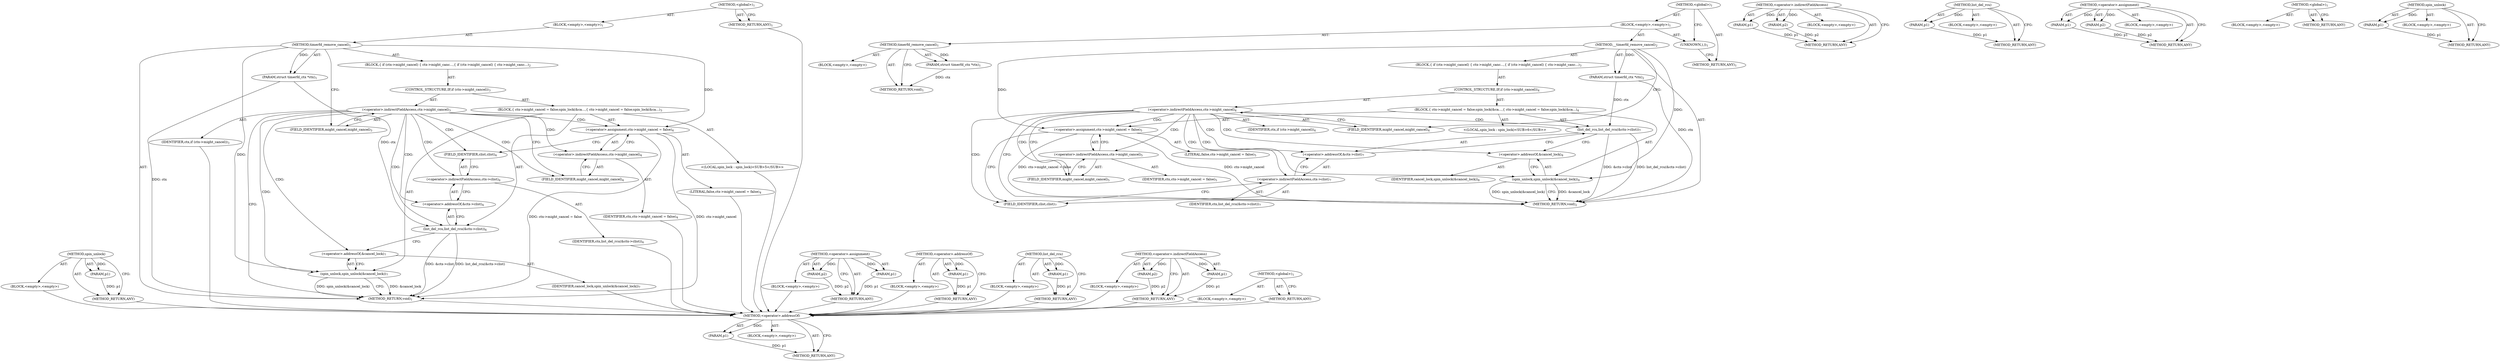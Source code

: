 digraph "spin_unlock" {
vulnerable_69 [label=<(METHOD,spin_unlock)>];
vulnerable_70 [label=<(PARAM,p1)>];
vulnerable_71 [label=<(BLOCK,&lt;empty&gt;,&lt;empty&gt;)>];
vulnerable_72 [label=<(METHOD_RETURN,ANY)>];
vulnerable_6 [label=<(METHOD,&lt;global&gt;)<SUB>1</SUB>>];
vulnerable_7 [label=<(BLOCK,&lt;empty&gt;,&lt;empty&gt;)<SUB>1</SUB>>];
vulnerable_8 [label=<(METHOD,timerfd_remove_cancel)<SUB>1</SUB>>];
vulnerable_9 [label=<(PARAM,struct timerfd_ctx *ctx)<SUB>1</SUB>>];
vulnerable_10 [label=<(BLOCK,{
 	if (ctx-&gt;might_cancel) {
 		ctx-&gt;might_canc...,{
 	if (ctx-&gt;might_cancel) {
 		ctx-&gt;might_canc...)<SUB>2</SUB>>];
vulnerable_11 [label=<(CONTROL_STRUCTURE,IF,if (ctx-&gt;might_cancel))<SUB>3</SUB>>];
vulnerable_12 [label=<(&lt;operator&gt;.indirectFieldAccess,ctx-&gt;might_cancel)<SUB>3</SUB>>];
vulnerable_13 [label=<(IDENTIFIER,ctx,if (ctx-&gt;might_cancel))<SUB>3</SUB>>];
vulnerable_14 [label=<(FIELD_IDENTIFIER,might_cancel,might_cancel)<SUB>3</SUB>>];
vulnerable_15 [label=<(BLOCK,{
 		ctx-&gt;might_cancel = false;
		spin_lock(&amp;ca...,{
 		ctx-&gt;might_cancel = false;
		spin_lock(&amp;ca...)<SUB>3</SUB>>];
vulnerable_16 [label=<(&lt;operator&gt;.assignment,ctx-&gt;might_cancel = false)<SUB>4</SUB>>];
vulnerable_17 [label=<(&lt;operator&gt;.indirectFieldAccess,ctx-&gt;might_cancel)<SUB>4</SUB>>];
vulnerable_18 [label=<(IDENTIFIER,ctx,ctx-&gt;might_cancel = false)<SUB>4</SUB>>];
vulnerable_19 [label=<(FIELD_IDENTIFIER,might_cancel,might_cancel)<SUB>4</SUB>>];
vulnerable_20 [label=<(LITERAL,false,ctx-&gt;might_cancel = false)<SUB>4</SUB>>];
vulnerable_21 [label="<(LOCAL,spin_lock : spin_lock)<SUB>5</SUB>>"];
vulnerable_22 [label=<(list_del_rcu,list_del_rcu(&amp;ctx-&gt;clist))<SUB>6</SUB>>];
vulnerable_23 [label=<(&lt;operator&gt;.addressOf,&amp;ctx-&gt;clist)<SUB>6</SUB>>];
vulnerable_24 [label=<(&lt;operator&gt;.indirectFieldAccess,ctx-&gt;clist)<SUB>6</SUB>>];
vulnerable_25 [label=<(IDENTIFIER,ctx,list_del_rcu(&amp;ctx-&gt;clist))<SUB>6</SUB>>];
vulnerable_26 [label=<(FIELD_IDENTIFIER,clist,clist)<SUB>6</SUB>>];
vulnerable_27 [label=<(spin_unlock,spin_unlock(&amp;cancel_lock))<SUB>7</SUB>>];
vulnerable_28 [label=<(&lt;operator&gt;.addressOf,&amp;cancel_lock)<SUB>7</SUB>>];
vulnerable_29 [label=<(IDENTIFIER,cancel_lock,spin_unlock(&amp;cancel_lock))<SUB>7</SUB>>];
vulnerable_30 [label=<(METHOD_RETURN,void)<SUB>1</SUB>>];
vulnerable_32 [label=<(METHOD_RETURN,ANY)<SUB>1</SUB>>];
vulnerable_56 [label=<(METHOD,&lt;operator&gt;.assignment)>];
vulnerable_57 [label=<(PARAM,p1)>];
vulnerable_58 [label=<(PARAM,p2)>];
vulnerable_59 [label=<(BLOCK,&lt;empty&gt;,&lt;empty&gt;)>];
vulnerable_60 [label=<(METHOD_RETURN,ANY)>];
vulnerable_65 [label=<(METHOD,&lt;operator&gt;.addressOf)>];
vulnerable_66 [label=<(PARAM,p1)>];
vulnerable_67 [label=<(BLOCK,&lt;empty&gt;,&lt;empty&gt;)>];
vulnerable_68 [label=<(METHOD_RETURN,ANY)>];
vulnerable_61 [label=<(METHOD,list_del_rcu)>];
vulnerable_62 [label=<(PARAM,p1)>];
vulnerable_63 [label=<(BLOCK,&lt;empty&gt;,&lt;empty&gt;)>];
vulnerable_64 [label=<(METHOD_RETURN,ANY)>];
vulnerable_51 [label=<(METHOD,&lt;operator&gt;.indirectFieldAccess)>];
vulnerable_52 [label=<(PARAM,p1)>];
vulnerable_53 [label=<(PARAM,p2)>];
vulnerable_54 [label=<(BLOCK,&lt;empty&gt;,&lt;empty&gt;)>];
vulnerable_55 [label=<(METHOD_RETURN,ANY)>];
vulnerable_45 [label=<(METHOD,&lt;global&gt;)<SUB>1</SUB>>];
vulnerable_46 [label=<(BLOCK,&lt;empty&gt;,&lt;empty&gt;)>];
vulnerable_47 [label=<(METHOD_RETURN,ANY)>];
fixed_71 [label=<(METHOD,&lt;operator&gt;.addressOf)>];
fixed_72 [label=<(PARAM,p1)>];
fixed_73 [label=<(BLOCK,&lt;empty&gt;,&lt;empty&gt;)>];
fixed_74 [label=<(METHOD_RETURN,ANY)>];
fixed_6 [label=<(METHOD,&lt;global&gt;)<SUB>1</SUB>>];
fixed_7 [label=<(BLOCK,&lt;empty&gt;,&lt;empty&gt;)<SUB>1</SUB>>];
fixed_8 [label=<(METHOD,timerfd_remove_cancel)<SUB>1</SUB>>];
fixed_9 [label=<(PARAM,struct timerfd_ctx *ctx)<SUB>1</SUB>>];
fixed_10 [label=<(BLOCK,&lt;empty&gt;,&lt;empty&gt;)>];
fixed_11 [label=<(METHOD_RETURN,void)<SUB>1</SUB>>];
fixed_13 [label=<(UNKNOWN,),))<SUB>1</SUB>>];
fixed_14 [label=<(METHOD,__timerfd_remove_cancel)<SUB>2</SUB>>];
fixed_15 [label=<(PARAM,struct timerfd_ctx *ctx)<SUB>2</SUB>>];
fixed_16 [label=<(BLOCK,{
 	if (ctx-&gt;might_cancel) {
 		ctx-&gt;might_canc...,{
 	if (ctx-&gt;might_cancel) {
 		ctx-&gt;might_canc...)<SUB>3</SUB>>];
fixed_17 [label=<(CONTROL_STRUCTURE,IF,if (ctx-&gt;might_cancel))<SUB>4</SUB>>];
fixed_18 [label=<(&lt;operator&gt;.indirectFieldAccess,ctx-&gt;might_cancel)<SUB>4</SUB>>];
fixed_19 [label=<(IDENTIFIER,ctx,if (ctx-&gt;might_cancel))<SUB>4</SUB>>];
fixed_20 [label=<(FIELD_IDENTIFIER,might_cancel,might_cancel)<SUB>4</SUB>>];
fixed_21 [label=<(BLOCK,{
 		ctx-&gt;might_cancel = false;
		spin_lock(&amp;ca...,{
 		ctx-&gt;might_cancel = false;
		spin_lock(&amp;ca...)<SUB>4</SUB>>];
fixed_22 [label=<(&lt;operator&gt;.assignment,ctx-&gt;might_cancel = false)<SUB>5</SUB>>];
fixed_23 [label=<(&lt;operator&gt;.indirectFieldAccess,ctx-&gt;might_cancel)<SUB>5</SUB>>];
fixed_24 [label=<(IDENTIFIER,ctx,ctx-&gt;might_cancel = false)<SUB>5</SUB>>];
fixed_25 [label=<(FIELD_IDENTIFIER,might_cancel,might_cancel)<SUB>5</SUB>>];
fixed_26 [label=<(LITERAL,false,ctx-&gt;might_cancel = false)<SUB>5</SUB>>];
fixed_27 [label="<(LOCAL,spin_lock : spin_lock)<SUB>6</SUB>>"];
fixed_28 [label=<(list_del_rcu,list_del_rcu(&amp;ctx-&gt;clist))<SUB>7</SUB>>];
fixed_29 [label=<(&lt;operator&gt;.addressOf,&amp;ctx-&gt;clist)<SUB>7</SUB>>];
fixed_30 [label=<(&lt;operator&gt;.indirectFieldAccess,ctx-&gt;clist)<SUB>7</SUB>>];
fixed_31 [label=<(IDENTIFIER,ctx,list_del_rcu(&amp;ctx-&gt;clist))<SUB>7</SUB>>];
fixed_32 [label=<(FIELD_IDENTIFIER,clist,clist)<SUB>7</SUB>>];
fixed_33 [label=<(spin_unlock,spin_unlock(&amp;cancel_lock))<SUB>8</SUB>>];
fixed_34 [label=<(&lt;operator&gt;.addressOf,&amp;cancel_lock)<SUB>8</SUB>>];
fixed_35 [label=<(IDENTIFIER,cancel_lock,spin_unlock(&amp;cancel_lock))<SUB>8</SUB>>];
fixed_36 [label=<(METHOD_RETURN,void)<SUB>2</SUB>>];
fixed_38 [label=<(METHOD_RETURN,ANY)<SUB>1</SUB>>];
fixed_57 [label=<(METHOD,&lt;operator&gt;.indirectFieldAccess)>];
fixed_58 [label=<(PARAM,p1)>];
fixed_59 [label=<(PARAM,p2)>];
fixed_60 [label=<(BLOCK,&lt;empty&gt;,&lt;empty&gt;)>];
fixed_61 [label=<(METHOD_RETURN,ANY)>];
fixed_67 [label=<(METHOD,list_del_rcu)>];
fixed_68 [label=<(PARAM,p1)>];
fixed_69 [label=<(BLOCK,&lt;empty&gt;,&lt;empty&gt;)>];
fixed_70 [label=<(METHOD_RETURN,ANY)>];
fixed_62 [label=<(METHOD,&lt;operator&gt;.assignment)>];
fixed_63 [label=<(PARAM,p1)>];
fixed_64 [label=<(PARAM,p2)>];
fixed_65 [label=<(BLOCK,&lt;empty&gt;,&lt;empty&gt;)>];
fixed_66 [label=<(METHOD_RETURN,ANY)>];
fixed_51 [label=<(METHOD,&lt;global&gt;)<SUB>1</SUB>>];
fixed_52 [label=<(BLOCK,&lt;empty&gt;,&lt;empty&gt;)>];
fixed_53 [label=<(METHOD_RETURN,ANY)>];
fixed_75 [label=<(METHOD,spin_unlock)>];
fixed_76 [label=<(PARAM,p1)>];
fixed_77 [label=<(BLOCK,&lt;empty&gt;,&lt;empty&gt;)>];
fixed_78 [label=<(METHOD_RETURN,ANY)>];
vulnerable_69 -> vulnerable_70  [key=0, label="AST: "];
vulnerable_69 -> vulnerable_70  [key=1, label="DDG: "];
vulnerable_69 -> vulnerable_71  [key=0, label="AST: "];
vulnerable_69 -> vulnerable_72  [key=0, label="AST: "];
vulnerable_69 -> vulnerable_72  [key=1, label="CFG: "];
vulnerable_70 -> vulnerable_72  [key=0, label="DDG: p1"];
vulnerable_71 -> fixed_71  [key=0];
vulnerable_72 -> fixed_71  [key=0];
vulnerable_6 -> vulnerable_7  [key=0, label="AST: "];
vulnerable_6 -> vulnerable_32  [key=0, label="AST: "];
vulnerable_6 -> vulnerable_32  [key=1, label="CFG: "];
vulnerable_7 -> vulnerable_8  [key=0, label="AST: "];
vulnerable_8 -> vulnerable_9  [key=0, label="AST: "];
vulnerable_8 -> vulnerable_9  [key=1, label="DDG: "];
vulnerable_8 -> vulnerable_10  [key=0, label="AST: "];
vulnerable_8 -> vulnerable_30  [key=0, label="AST: "];
vulnerable_8 -> vulnerable_14  [key=0, label="CFG: "];
vulnerable_8 -> vulnerable_16  [key=0, label="DDG: "];
vulnerable_8 -> vulnerable_27  [key=0, label="DDG: "];
vulnerable_9 -> vulnerable_30  [key=0, label="DDG: ctx"];
vulnerable_9 -> vulnerable_22  [key=0, label="DDG: ctx"];
vulnerable_10 -> vulnerable_11  [key=0, label="AST: "];
vulnerable_11 -> vulnerable_12  [key=0, label="AST: "];
vulnerable_11 -> vulnerable_15  [key=0, label="AST: "];
vulnerable_12 -> vulnerable_13  [key=0, label="AST: "];
vulnerable_12 -> vulnerable_14  [key=0, label="AST: "];
vulnerable_12 -> vulnerable_30  [key=0, label="CFG: "];
vulnerable_12 -> vulnerable_19  [key=0, label="CFG: "];
vulnerable_12 -> vulnerable_19  [key=1, label="CDG: "];
vulnerable_12 -> vulnerable_24  [key=0, label="CDG: "];
vulnerable_12 -> vulnerable_16  [key=0, label="CDG: "];
vulnerable_12 -> vulnerable_17  [key=0, label="CDG: "];
vulnerable_12 -> vulnerable_26  [key=0, label="CDG: "];
vulnerable_12 -> vulnerable_23  [key=0, label="CDG: "];
vulnerable_12 -> vulnerable_28  [key=0, label="CDG: "];
vulnerable_12 -> vulnerable_22  [key=0, label="CDG: "];
vulnerable_12 -> vulnerable_27  [key=0, label="CDG: "];
vulnerable_13 -> fixed_71  [key=0];
vulnerable_14 -> vulnerable_12  [key=0, label="CFG: "];
vulnerable_15 -> vulnerable_16  [key=0, label="AST: "];
vulnerable_15 -> vulnerable_21  [key=0, label="AST: "];
vulnerable_15 -> vulnerable_22  [key=0, label="AST: "];
vulnerable_15 -> vulnerable_27  [key=0, label="AST: "];
vulnerable_16 -> vulnerable_17  [key=0, label="AST: "];
vulnerable_16 -> vulnerable_20  [key=0, label="AST: "];
vulnerable_16 -> vulnerable_26  [key=0, label="CFG: "];
vulnerable_16 -> vulnerable_30  [key=0, label="DDG: ctx-&gt;might_cancel"];
vulnerable_16 -> vulnerable_30  [key=1, label="DDG: ctx-&gt;might_cancel = false"];
vulnerable_17 -> vulnerable_18  [key=0, label="AST: "];
vulnerable_17 -> vulnerable_19  [key=0, label="AST: "];
vulnerable_17 -> vulnerable_16  [key=0, label="CFG: "];
vulnerable_18 -> fixed_71  [key=0];
vulnerable_19 -> vulnerable_17  [key=0, label="CFG: "];
vulnerable_20 -> fixed_71  [key=0];
vulnerable_21 -> fixed_71  [key=0];
vulnerable_22 -> vulnerable_23  [key=0, label="AST: "];
vulnerable_22 -> vulnerable_28  [key=0, label="CFG: "];
vulnerable_22 -> vulnerable_30  [key=0, label="DDG: &amp;ctx-&gt;clist"];
vulnerable_22 -> vulnerable_30  [key=1, label="DDG: list_del_rcu(&amp;ctx-&gt;clist)"];
vulnerable_23 -> vulnerable_24  [key=0, label="AST: "];
vulnerable_23 -> vulnerable_22  [key=0, label="CFG: "];
vulnerable_24 -> vulnerable_25  [key=0, label="AST: "];
vulnerable_24 -> vulnerable_26  [key=0, label="AST: "];
vulnerable_24 -> vulnerable_23  [key=0, label="CFG: "];
vulnerable_25 -> fixed_71  [key=0];
vulnerable_26 -> vulnerable_24  [key=0, label="CFG: "];
vulnerable_27 -> vulnerable_28  [key=0, label="AST: "];
vulnerable_27 -> vulnerable_30  [key=0, label="CFG: "];
vulnerable_27 -> vulnerable_30  [key=1, label="DDG: &amp;cancel_lock"];
vulnerable_27 -> vulnerable_30  [key=2, label="DDG: spin_unlock(&amp;cancel_lock)"];
vulnerable_28 -> vulnerable_29  [key=0, label="AST: "];
vulnerable_28 -> vulnerable_27  [key=0, label="CFG: "];
vulnerable_29 -> fixed_71  [key=0];
vulnerable_30 -> fixed_71  [key=0];
vulnerable_32 -> fixed_71  [key=0];
vulnerable_56 -> vulnerable_57  [key=0, label="AST: "];
vulnerable_56 -> vulnerable_57  [key=1, label="DDG: "];
vulnerable_56 -> vulnerable_59  [key=0, label="AST: "];
vulnerable_56 -> vulnerable_58  [key=0, label="AST: "];
vulnerable_56 -> vulnerable_58  [key=1, label="DDG: "];
vulnerable_56 -> vulnerable_60  [key=0, label="AST: "];
vulnerable_56 -> vulnerable_60  [key=1, label="CFG: "];
vulnerable_57 -> vulnerable_60  [key=0, label="DDG: p1"];
vulnerable_58 -> vulnerable_60  [key=0, label="DDG: p2"];
vulnerable_59 -> fixed_71  [key=0];
vulnerable_60 -> fixed_71  [key=0];
vulnerable_65 -> vulnerable_66  [key=0, label="AST: "];
vulnerable_65 -> vulnerable_66  [key=1, label="DDG: "];
vulnerable_65 -> vulnerable_67  [key=0, label="AST: "];
vulnerable_65 -> vulnerable_68  [key=0, label="AST: "];
vulnerable_65 -> vulnerable_68  [key=1, label="CFG: "];
vulnerable_66 -> vulnerable_68  [key=0, label="DDG: p1"];
vulnerable_67 -> fixed_71  [key=0];
vulnerable_68 -> fixed_71  [key=0];
vulnerable_61 -> vulnerable_62  [key=0, label="AST: "];
vulnerable_61 -> vulnerable_62  [key=1, label="DDG: "];
vulnerable_61 -> vulnerable_63  [key=0, label="AST: "];
vulnerable_61 -> vulnerable_64  [key=0, label="AST: "];
vulnerable_61 -> vulnerable_64  [key=1, label="CFG: "];
vulnerable_62 -> vulnerable_64  [key=0, label="DDG: p1"];
vulnerable_63 -> fixed_71  [key=0];
vulnerable_64 -> fixed_71  [key=0];
vulnerable_51 -> vulnerable_52  [key=0, label="AST: "];
vulnerable_51 -> vulnerable_52  [key=1, label="DDG: "];
vulnerable_51 -> vulnerable_54  [key=0, label="AST: "];
vulnerable_51 -> vulnerable_53  [key=0, label="AST: "];
vulnerable_51 -> vulnerable_53  [key=1, label="DDG: "];
vulnerable_51 -> vulnerable_55  [key=0, label="AST: "];
vulnerable_51 -> vulnerable_55  [key=1, label="CFG: "];
vulnerable_52 -> vulnerable_55  [key=0, label="DDG: p1"];
vulnerable_53 -> vulnerable_55  [key=0, label="DDG: p2"];
vulnerable_54 -> fixed_71  [key=0];
vulnerable_55 -> fixed_71  [key=0];
vulnerable_45 -> vulnerable_46  [key=0, label="AST: "];
vulnerable_45 -> vulnerable_47  [key=0, label="AST: "];
vulnerable_45 -> vulnerable_47  [key=1, label="CFG: "];
vulnerable_46 -> fixed_71  [key=0];
vulnerable_47 -> fixed_71  [key=0];
fixed_71 -> fixed_72  [key=0, label="AST: "];
fixed_71 -> fixed_72  [key=1, label="DDG: "];
fixed_71 -> fixed_73  [key=0, label="AST: "];
fixed_71 -> fixed_74  [key=0, label="AST: "];
fixed_71 -> fixed_74  [key=1, label="CFG: "];
fixed_72 -> fixed_74  [key=0, label="DDG: p1"];
fixed_6 -> fixed_7  [key=0, label="AST: "];
fixed_6 -> fixed_38  [key=0, label="AST: "];
fixed_6 -> fixed_13  [key=0, label="CFG: "];
fixed_7 -> fixed_8  [key=0, label="AST: "];
fixed_7 -> fixed_13  [key=0, label="AST: "];
fixed_7 -> fixed_14  [key=0, label="AST: "];
fixed_8 -> fixed_9  [key=0, label="AST: "];
fixed_8 -> fixed_9  [key=1, label="DDG: "];
fixed_8 -> fixed_10  [key=0, label="AST: "];
fixed_8 -> fixed_11  [key=0, label="AST: "];
fixed_8 -> fixed_11  [key=1, label="CFG: "];
fixed_9 -> fixed_11  [key=0, label="DDG: ctx"];
fixed_13 -> fixed_38  [key=0, label="CFG: "];
fixed_14 -> fixed_15  [key=0, label="AST: "];
fixed_14 -> fixed_15  [key=1, label="DDG: "];
fixed_14 -> fixed_16  [key=0, label="AST: "];
fixed_14 -> fixed_36  [key=0, label="AST: "];
fixed_14 -> fixed_20  [key=0, label="CFG: "];
fixed_14 -> fixed_22  [key=0, label="DDG: "];
fixed_14 -> fixed_33  [key=0, label="DDG: "];
fixed_15 -> fixed_36  [key=0, label="DDG: ctx"];
fixed_15 -> fixed_28  [key=0, label="DDG: ctx"];
fixed_16 -> fixed_17  [key=0, label="AST: "];
fixed_17 -> fixed_18  [key=0, label="AST: "];
fixed_17 -> fixed_21  [key=0, label="AST: "];
fixed_18 -> fixed_19  [key=0, label="AST: "];
fixed_18 -> fixed_20  [key=0, label="AST: "];
fixed_18 -> fixed_36  [key=0, label="CFG: "];
fixed_18 -> fixed_25  [key=0, label="CFG: "];
fixed_18 -> fixed_25  [key=1, label="CDG: "];
fixed_18 -> fixed_30  [key=0, label="CDG: "];
fixed_18 -> fixed_29  [key=0, label="CDG: "];
fixed_18 -> fixed_34  [key=0, label="CDG: "];
fixed_18 -> fixed_32  [key=0, label="CDG: "];
fixed_18 -> fixed_33  [key=0, label="CDG: "];
fixed_18 -> fixed_23  [key=0, label="CDG: "];
fixed_18 -> fixed_28  [key=0, label="CDG: "];
fixed_18 -> fixed_22  [key=0, label="CDG: "];
fixed_20 -> fixed_18  [key=0, label="CFG: "];
fixed_21 -> fixed_22  [key=0, label="AST: "];
fixed_21 -> fixed_27  [key=0, label="AST: "];
fixed_21 -> fixed_28  [key=0, label="AST: "];
fixed_21 -> fixed_33  [key=0, label="AST: "];
fixed_22 -> fixed_23  [key=0, label="AST: "];
fixed_22 -> fixed_26  [key=0, label="AST: "];
fixed_22 -> fixed_32  [key=0, label="CFG: "];
fixed_22 -> fixed_36  [key=0, label="DDG: ctx-&gt;might_cancel"];
fixed_22 -> fixed_36  [key=1, label="DDG: ctx-&gt;might_cancel = false"];
fixed_23 -> fixed_24  [key=0, label="AST: "];
fixed_23 -> fixed_25  [key=0, label="AST: "];
fixed_23 -> fixed_22  [key=0, label="CFG: "];
fixed_25 -> fixed_23  [key=0, label="CFG: "];
fixed_28 -> fixed_29  [key=0, label="AST: "];
fixed_28 -> fixed_34  [key=0, label="CFG: "];
fixed_28 -> fixed_36  [key=0, label="DDG: &amp;ctx-&gt;clist"];
fixed_28 -> fixed_36  [key=1, label="DDG: list_del_rcu(&amp;ctx-&gt;clist)"];
fixed_29 -> fixed_30  [key=0, label="AST: "];
fixed_29 -> fixed_28  [key=0, label="CFG: "];
fixed_30 -> fixed_31  [key=0, label="AST: "];
fixed_30 -> fixed_32  [key=0, label="AST: "];
fixed_30 -> fixed_29  [key=0, label="CFG: "];
fixed_32 -> fixed_30  [key=0, label="CFG: "];
fixed_33 -> fixed_34  [key=0, label="AST: "];
fixed_33 -> fixed_36  [key=0, label="CFG: "];
fixed_33 -> fixed_36  [key=1, label="DDG: &amp;cancel_lock"];
fixed_33 -> fixed_36  [key=2, label="DDG: spin_unlock(&amp;cancel_lock)"];
fixed_34 -> fixed_35  [key=0, label="AST: "];
fixed_34 -> fixed_33  [key=0, label="CFG: "];
fixed_57 -> fixed_58  [key=0, label="AST: "];
fixed_57 -> fixed_58  [key=1, label="DDG: "];
fixed_57 -> fixed_60  [key=0, label="AST: "];
fixed_57 -> fixed_59  [key=0, label="AST: "];
fixed_57 -> fixed_59  [key=1, label="DDG: "];
fixed_57 -> fixed_61  [key=0, label="AST: "];
fixed_57 -> fixed_61  [key=1, label="CFG: "];
fixed_58 -> fixed_61  [key=0, label="DDG: p1"];
fixed_59 -> fixed_61  [key=0, label="DDG: p2"];
fixed_67 -> fixed_68  [key=0, label="AST: "];
fixed_67 -> fixed_68  [key=1, label="DDG: "];
fixed_67 -> fixed_69  [key=0, label="AST: "];
fixed_67 -> fixed_70  [key=0, label="AST: "];
fixed_67 -> fixed_70  [key=1, label="CFG: "];
fixed_68 -> fixed_70  [key=0, label="DDG: p1"];
fixed_62 -> fixed_63  [key=0, label="AST: "];
fixed_62 -> fixed_63  [key=1, label="DDG: "];
fixed_62 -> fixed_65  [key=0, label="AST: "];
fixed_62 -> fixed_64  [key=0, label="AST: "];
fixed_62 -> fixed_64  [key=1, label="DDG: "];
fixed_62 -> fixed_66  [key=0, label="AST: "];
fixed_62 -> fixed_66  [key=1, label="CFG: "];
fixed_63 -> fixed_66  [key=0, label="DDG: p1"];
fixed_64 -> fixed_66  [key=0, label="DDG: p2"];
fixed_51 -> fixed_52  [key=0, label="AST: "];
fixed_51 -> fixed_53  [key=0, label="AST: "];
fixed_51 -> fixed_53  [key=1, label="CFG: "];
fixed_75 -> fixed_76  [key=0, label="AST: "];
fixed_75 -> fixed_76  [key=1, label="DDG: "];
fixed_75 -> fixed_77  [key=0, label="AST: "];
fixed_75 -> fixed_78  [key=0, label="AST: "];
fixed_75 -> fixed_78  [key=1, label="CFG: "];
fixed_76 -> fixed_78  [key=0, label="DDG: p1"];
}
